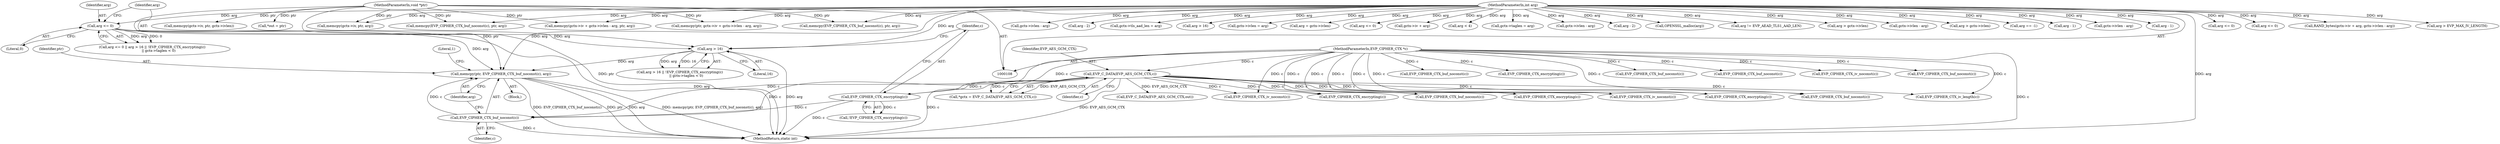 digraph "0_openssl_00d965474b22b54e4275232bc71ee0c699c5cd21_0@API" {
"1000262" [label="(Call,memcpy(ptr, EVP_CIPHER_CTX_buf_noconst(c), arg))"];
"1000112" [label="(MethodParameterIn,void *ptr)"];
"1000264" [label="(Call,EVP_CIPHER_CTX_buf_noconst(c))"];
"1000253" [label="(Call,EVP_CIPHER_CTX_encrypting(c))"];
"1000117" [label="(Call,EVP_C_DATA(EVP_AES_GCM_CTX,c))"];
"1000109" [label="(MethodParameterIn,EVP_CIPHER_CTX *c)"];
"1000244" [label="(Call,arg <= 0)"];
"1000111" [label="(MethodParameterIn,int arg)"];
"1000248" [label="(Call,arg > 16)"];
"1000423" [label="(Call,EVP_CIPHER_CTX_encrypting(c))"];
"1000268" [label="(Literal,1)"];
"1000119" [label="(Identifier,c)"];
"1000246" [label="(Literal,0)"];
"1000324" [label="(Call,gctx->ivlen - arg)"];
"1000507" [label="(Call,arg - 2)"];
"1000263" [label="(Identifier,ptr)"];
"1000198" [label="(Call,OPENSSL_malloc(arg))"];
"1000138" [label="(Call,EVP_CIPHER_CTX_iv_length(c))"];
"1000459" [label="(Call,arg != EVP_AEAD_TLS1_AAD_LEN)"];
"1000249" [label="(Identifier,arg)"];
"1000370" [label="(Call,arg > gctx->ivlen)"];
"1000245" [label="(Identifier,arg)"];
"1000111" [label="(MethodParameterIn,int arg)"];
"1000243" [label="(Call,arg <= 0 || arg > 16 || !EVP_CIPHER_CTX_encrypting(c)\n            || gctx->taglen < 0)"];
"1000528" [label="(Call,*out = ptr)"];
"1000225" [label="(Call,EVP_CIPHER_CTX_encrypting(c))"];
"1000115" [label="(Call,*gctx = EVP_C_DATA(EVP_AES_GCM_CTX,c))"];
"1000265" [label="(Identifier,c)"];
"1000386" [label="(Call,gctx->ivlen - arg)"];
"1000481" [label="(Call,EVP_CIPHER_CTX_buf_noconst(c))"];
"1000250" [label="(Literal,16)"];
"1000315" [label="(Call,EVP_CIPHER_CTX_encrypting(c))"];
"1000122" [label="(Block,)"];
"1000498" [label="(Call,EVP_CIPHER_CTX_encrypting(c))"];
"1000177" [label="(Call,arg > gctx->ivlen)"];
"1000465" [label="(Call,EVP_CIPHER_CTX_buf_noconst(c))"];
"1000266" [label="(Identifier,arg)"];
"1000271" [label="(Call,arg == -1)"];
"1000490" [label="(Call,arg - 1)"];
"1000297" [label="(Call,gctx->ivlen - arg)"];
"1000517" [label="(Call,arg - 1)"];
"1000247" [label="(Call,arg > 16 || !EVP_CIPHER_CTX_encrypting(c)\n            || gctx->taglen < 0)"];
"1000109" [label="(MethodParameterIn,EVP_CIPHER_CTX *c)"];
"1000229" [label="(Call,memcpy(EVP_CIPHER_CTX_buf_noconst(c), ptr, arg))"];
"1000188" [label="(Call,EVP_CIPHER_CTX_iv_noconst(c))"];
"1000367" [label="(Call,arg <= 0)"];
"1000264" [label="(Call,EVP_CIPHER_CTX_buf_noconst(c))"];
"1000254" [label="(Identifier,c)"];
"1000464" [label="(Call,memcpy(EVP_CIPHER_CTX_buf_noconst(c), ptr, arg))"];
"1000167" [label="(Call,arg <= 0)"];
"1000262" [label="(Call,memcpy(ptr, EVP_CIPHER_CTX_buf_noconst(c), arg))"];
"1000318" [label="(Call,RAND_bytes(gctx->iv + arg, gctx->ivlen - arg))"];
"1000174" [label="(Call,arg > EVP_MAX_IV_LENGTH)"];
"1000230" [label="(Call,EVP_CIPHER_CTX_buf_noconst(c))"];
"1000427" [label="(Call,memcpy(gctx->iv + gctx->ivlen - arg, ptr, arg))"];
"1000614" [label="(MethodReturn,static int)"];
"1000572" [label="(Call,EVP_CIPHER_CTX_iv_noconst(c))"];
"1000432" [label="(Call,gctx->ivlen - arg)"];
"1000307" [label="(Call,memcpy(gctx->iv, ptr, arg))"];
"1000483" [label="(Call,arg - 2)"];
"1000469" [label="(Call,gctx->tls_aad_len = arg)"];
"1000222" [label="(Call,arg > 16)"];
"1000112" [label="(MethodParameterIn,void *ptr)"];
"1000208" [label="(Call,gctx->ivlen = arg)"];
"1000375" [label="(Call,arg = gctx->ivlen)"];
"1000218" [label="(Call,arg <= 0)"];
"1000534" [label="(Call,EVP_C_DATA(EVP_AES_GCM_CTX,out))"];
"1000488" [label="(Call,EVP_CIPHER_CTX_buf_noconst(c))"];
"1000319" [label="(Call,gctx->iv + arg)"];
"1000253" [label="(Call,EVP_CIPHER_CTX_encrypting(c))"];
"1000252" [label="(Call,!EVP_CIPHER_CTX_encrypting(c))"];
"1000505" [label="(Call,EVP_CIPHER_CTX_buf_noconst(c))"];
"1000244" [label="(Call,arg <= 0)"];
"1000380" [label="(Call,memcpy(ptr, gctx->iv + gctx->ivlen - arg, arg))"];
"1000276" [label="(Call,memcpy(gctx->iv, ptr, gctx->ivlen))"];
"1000118" [label="(Identifier,EVP_AES_GCM_CTX)"];
"1000144" [label="(Call,EVP_CIPHER_CTX_iv_noconst(c))"];
"1000515" [label="(Call,EVP_CIPHER_CTX_buf_noconst(c))"];
"1000293" [label="(Call,arg < 4)"];
"1000234" [label="(Call,gctx->taglen = arg)"];
"1000117" [label="(Call,EVP_C_DATA(EVP_AES_GCM_CTX,c))"];
"1000248" [label="(Call,arg > 16)"];
"1000262" -> "1000122"  [label="AST: "];
"1000262" -> "1000266"  [label="CFG: "];
"1000263" -> "1000262"  [label="AST: "];
"1000264" -> "1000262"  [label="AST: "];
"1000266" -> "1000262"  [label="AST: "];
"1000268" -> "1000262"  [label="CFG: "];
"1000262" -> "1000614"  [label="DDG: EVP_CIPHER_CTX_buf_noconst(c)"];
"1000262" -> "1000614"  [label="DDG: ptr"];
"1000262" -> "1000614"  [label="DDG: arg"];
"1000262" -> "1000614"  [label="DDG: memcpy(ptr, EVP_CIPHER_CTX_buf_noconst(c), arg)"];
"1000112" -> "1000262"  [label="DDG: ptr"];
"1000264" -> "1000262"  [label="DDG: c"];
"1000244" -> "1000262"  [label="DDG: arg"];
"1000248" -> "1000262"  [label="DDG: arg"];
"1000111" -> "1000262"  [label="DDG: arg"];
"1000112" -> "1000108"  [label="AST: "];
"1000112" -> "1000614"  [label="DDG: ptr"];
"1000112" -> "1000229"  [label="DDG: ptr"];
"1000112" -> "1000276"  [label="DDG: ptr"];
"1000112" -> "1000307"  [label="DDG: ptr"];
"1000112" -> "1000380"  [label="DDG: ptr"];
"1000112" -> "1000427"  [label="DDG: ptr"];
"1000112" -> "1000464"  [label="DDG: ptr"];
"1000112" -> "1000528"  [label="DDG: ptr"];
"1000264" -> "1000265"  [label="CFG: "];
"1000265" -> "1000264"  [label="AST: "];
"1000266" -> "1000264"  [label="CFG: "];
"1000264" -> "1000614"  [label="DDG: c"];
"1000253" -> "1000264"  [label="DDG: c"];
"1000117" -> "1000264"  [label="DDG: c"];
"1000109" -> "1000264"  [label="DDG: c"];
"1000253" -> "1000252"  [label="AST: "];
"1000253" -> "1000254"  [label="CFG: "];
"1000254" -> "1000253"  [label="AST: "];
"1000252" -> "1000253"  [label="CFG: "];
"1000253" -> "1000614"  [label="DDG: c"];
"1000253" -> "1000252"  [label="DDG: c"];
"1000117" -> "1000253"  [label="DDG: c"];
"1000109" -> "1000253"  [label="DDG: c"];
"1000117" -> "1000115"  [label="AST: "];
"1000117" -> "1000119"  [label="CFG: "];
"1000118" -> "1000117"  [label="AST: "];
"1000119" -> "1000117"  [label="AST: "];
"1000115" -> "1000117"  [label="CFG: "];
"1000117" -> "1000614"  [label="DDG: EVP_AES_GCM_CTX"];
"1000117" -> "1000614"  [label="DDG: c"];
"1000117" -> "1000115"  [label="DDG: EVP_AES_GCM_CTX"];
"1000117" -> "1000115"  [label="DDG: c"];
"1000109" -> "1000117"  [label="DDG: c"];
"1000117" -> "1000138"  [label="DDG: c"];
"1000117" -> "1000188"  [label="DDG: c"];
"1000117" -> "1000225"  [label="DDG: c"];
"1000117" -> "1000230"  [label="DDG: c"];
"1000117" -> "1000315"  [label="DDG: c"];
"1000117" -> "1000423"  [label="DDG: c"];
"1000117" -> "1000465"  [label="DDG: c"];
"1000117" -> "1000534"  [label="DDG: EVP_AES_GCM_CTX"];
"1000117" -> "1000572"  [label="DDG: c"];
"1000109" -> "1000108"  [label="AST: "];
"1000109" -> "1000614"  [label="DDG: c"];
"1000109" -> "1000138"  [label="DDG: c"];
"1000109" -> "1000144"  [label="DDG: c"];
"1000109" -> "1000188"  [label="DDG: c"];
"1000109" -> "1000225"  [label="DDG: c"];
"1000109" -> "1000230"  [label="DDG: c"];
"1000109" -> "1000315"  [label="DDG: c"];
"1000109" -> "1000423"  [label="DDG: c"];
"1000109" -> "1000465"  [label="DDG: c"];
"1000109" -> "1000481"  [label="DDG: c"];
"1000109" -> "1000488"  [label="DDG: c"];
"1000109" -> "1000498"  [label="DDG: c"];
"1000109" -> "1000505"  [label="DDG: c"];
"1000109" -> "1000515"  [label="DDG: c"];
"1000109" -> "1000572"  [label="DDG: c"];
"1000244" -> "1000243"  [label="AST: "];
"1000244" -> "1000246"  [label="CFG: "];
"1000245" -> "1000244"  [label="AST: "];
"1000246" -> "1000244"  [label="AST: "];
"1000249" -> "1000244"  [label="CFG: "];
"1000243" -> "1000244"  [label="CFG: "];
"1000244" -> "1000614"  [label="DDG: arg"];
"1000244" -> "1000243"  [label="DDG: arg"];
"1000244" -> "1000243"  [label="DDG: 0"];
"1000111" -> "1000244"  [label="DDG: arg"];
"1000244" -> "1000248"  [label="DDG: arg"];
"1000111" -> "1000108"  [label="AST: "];
"1000111" -> "1000614"  [label="DDG: arg"];
"1000111" -> "1000167"  [label="DDG: arg"];
"1000111" -> "1000174"  [label="DDG: arg"];
"1000111" -> "1000177"  [label="DDG: arg"];
"1000111" -> "1000198"  [label="DDG: arg"];
"1000111" -> "1000208"  [label="DDG: arg"];
"1000111" -> "1000218"  [label="DDG: arg"];
"1000111" -> "1000222"  [label="DDG: arg"];
"1000111" -> "1000229"  [label="DDG: arg"];
"1000111" -> "1000234"  [label="DDG: arg"];
"1000111" -> "1000248"  [label="DDG: arg"];
"1000111" -> "1000271"  [label="DDG: arg"];
"1000111" -> "1000293"  [label="DDG: arg"];
"1000111" -> "1000297"  [label="DDG: arg"];
"1000111" -> "1000307"  [label="DDG: arg"];
"1000111" -> "1000318"  [label="DDG: arg"];
"1000111" -> "1000319"  [label="DDG: arg"];
"1000111" -> "1000324"  [label="DDG: arg"];
"1000111" -> "1000367"  [label="DDG: arg"];
"1000111" -> "1000370"  [label="DDG: arg"];
"1000111" -> "1000375"  [label="DDG: arg"];
"1000111" -> "1000386"  [label="DDG: arg"];
"1000111" -> "1000380"  [label="DDG: arg"];
"1000111" -> "1000432"  [label="DDG: arg"];
"1000111" -> "1000427"  [label="DDG: arg"];
"1000111" -> "1000459"  [label="DDG: arg"];
"1000111" -> "1000464"  [label="DDG: arg"];
"1000111" -> "1000469"  [label="DDG: arg"];
"1000111" -> "1000483"  [label="DDG: arg"];
"1000111" -> "1000490"  [label="DDG: arg"];
"1000111" -> "1000507"  [label="DDG: arg"];
"1000111" -> "1000517"  [label="DDG: arg"];
"1000248" -> "1000247"  [label="AST: "];
"1000248" -> "1000250"  [label="CFG: "];
"1000249" -> "1000248"  [label="AST: "];
"1000250" -> "1000248"  [label="AST: "];
"1000254" -> "1000248"  [label="CFG: "];
"1000247" -> "1000248"  [label="CFG: "];
"1000248" -> "1000614"  [label="DDG: arg"];
"1000248" -> "1000247"  [label="DDG: arg"];
"1000248" -> "1000247"  [label="DDG: 16"];
}
